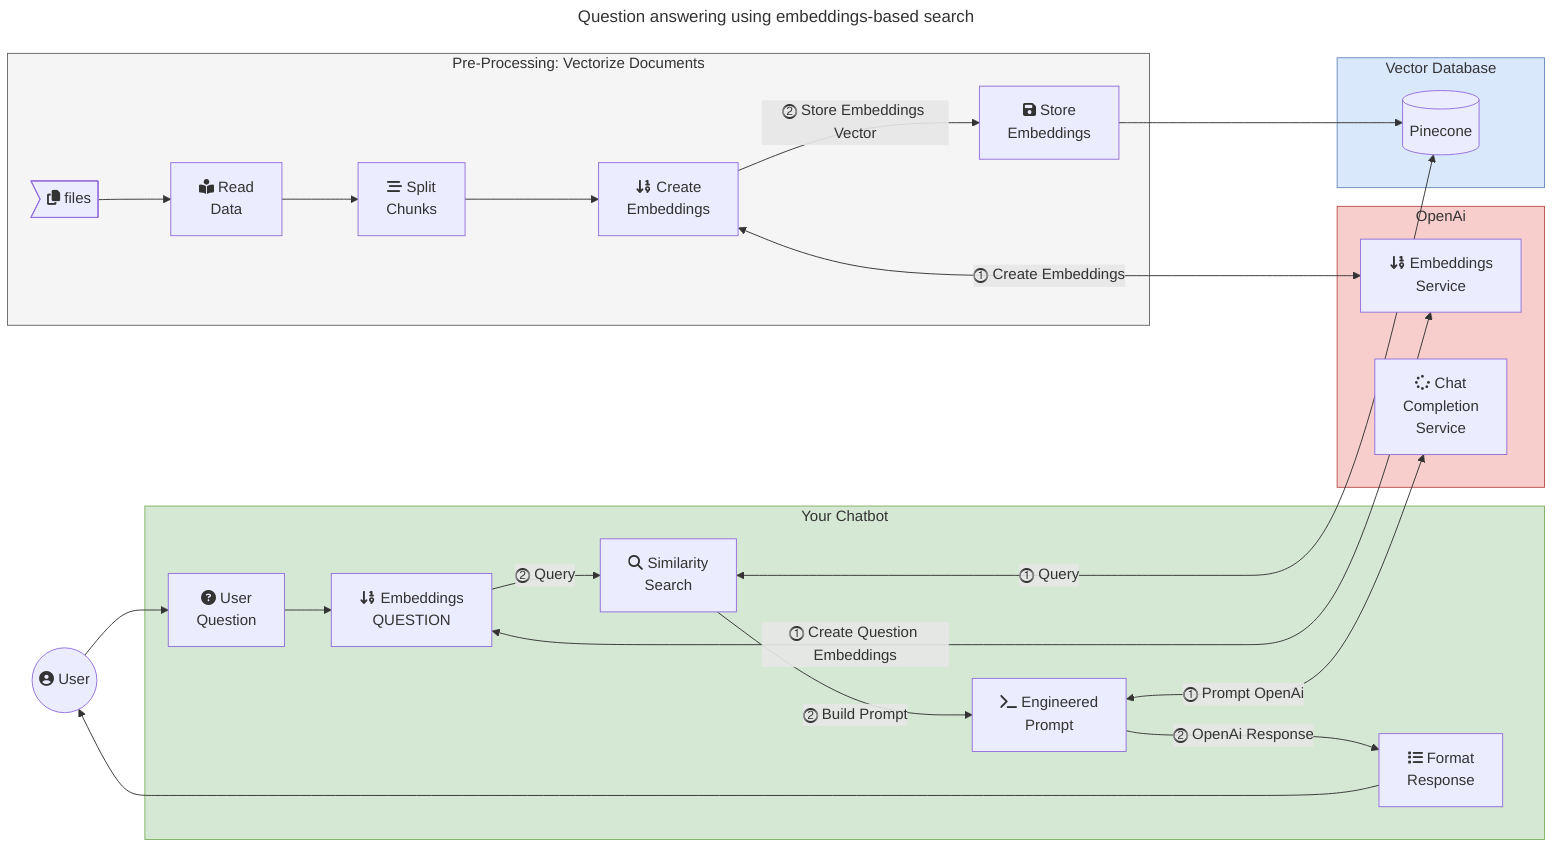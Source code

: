 ---
title: Question answering using embeddings-based search
---
flowchart LR
    %% declarations
    USER(("fa:fa-user-circle User "))
    PINECONE[(Pinecone)]
    FILES>fa:fa-copy files]
    READ[fa:fa-book-reader Read\nData]
    SPLIT[fa:fa-stream Split\nChunks]
    EMBEDDINGS[fa:fa-sort-numeric-down Create\nEmbeddings]
    STORE[fa:fa-save Store\nEmbeddings]
    EMBEDDINGS2[fa:fa-sort-numeric-down Embeddings\nQUESTION]
    QUERY[fa:fa-search Similarity\nSearch]
    QUESTION[fa:fa-question-circle User\nQuestion]
    PROMPT[fa:fa-terminal Engineered\nPrompt]
    AI-EMBEDDINGS[fa:fa-sort-numeric-down Embeddings\nService]
    CHAT-COMPLETION[fa:fa-spinner Chat\nCompletion\nService]
    RESPONSE[fa:fa-list Format \nResponse]
    %%styles
    classDef gray fill:#F5F5F5,stroke:#666666;
    classDef blue fill:#DAE8FC,stroke:#6C8EBF;
    classDef red fill:#F8CECC,stroke:#B85450;
    classDef green fill:#D5E8D4,stroke:#82B366;

    %% FLow
    subgraph OPENAI[OpenAi]
        AI-EMBEDDINGS
        CHAT-COMPLETION
    end
    
    subgraph VECTORDB[Vector Database]
        PINECONE
    end

    subgraph PROCESS[Pre-Processing: Vectorize Documents]
        FILES --> READ
        READ --> SPLIT
        SPLIT --> EMBEDDINGS
        EMBEDDINGS <-->|"⓵ Create Embeddings"| AI-EMBEDDINGS
        EMBEDDINGS -->|"⓶ Store Embeddings Vector"| STORE        
    end
    STORE --> PINECONE

    subgraph CHATBOT[Your Chatbot]
        RESPONSE
        QUESTION --> EMBEDDINGS2
        EMBEDDINGS2 <-->|"⓵ Create Question Embeddings"| AI-EMBEDDINGS
        EMBEDDINGS2 -->|"⓶ Query"| QUERY
        QUERY -->|"⓶ Build Prompt"| PROMPT
        PROMPT <-->|"⓵ Prompt OpenAi"| CHAT-COMPLETION
        PROMPT -->|"⓶ OpenAi Response"| RESPONSE
    end

    QUERY <-->|"⓵ Query"| PINECONE
    USER --> QUESTION
    RESPONSE-->USER
    
    %%styles
    class OPENAI red;
    class VECTORDB blue;
    class PROCESS gray;
    class OPENAI red;
    class CHATBOT green;